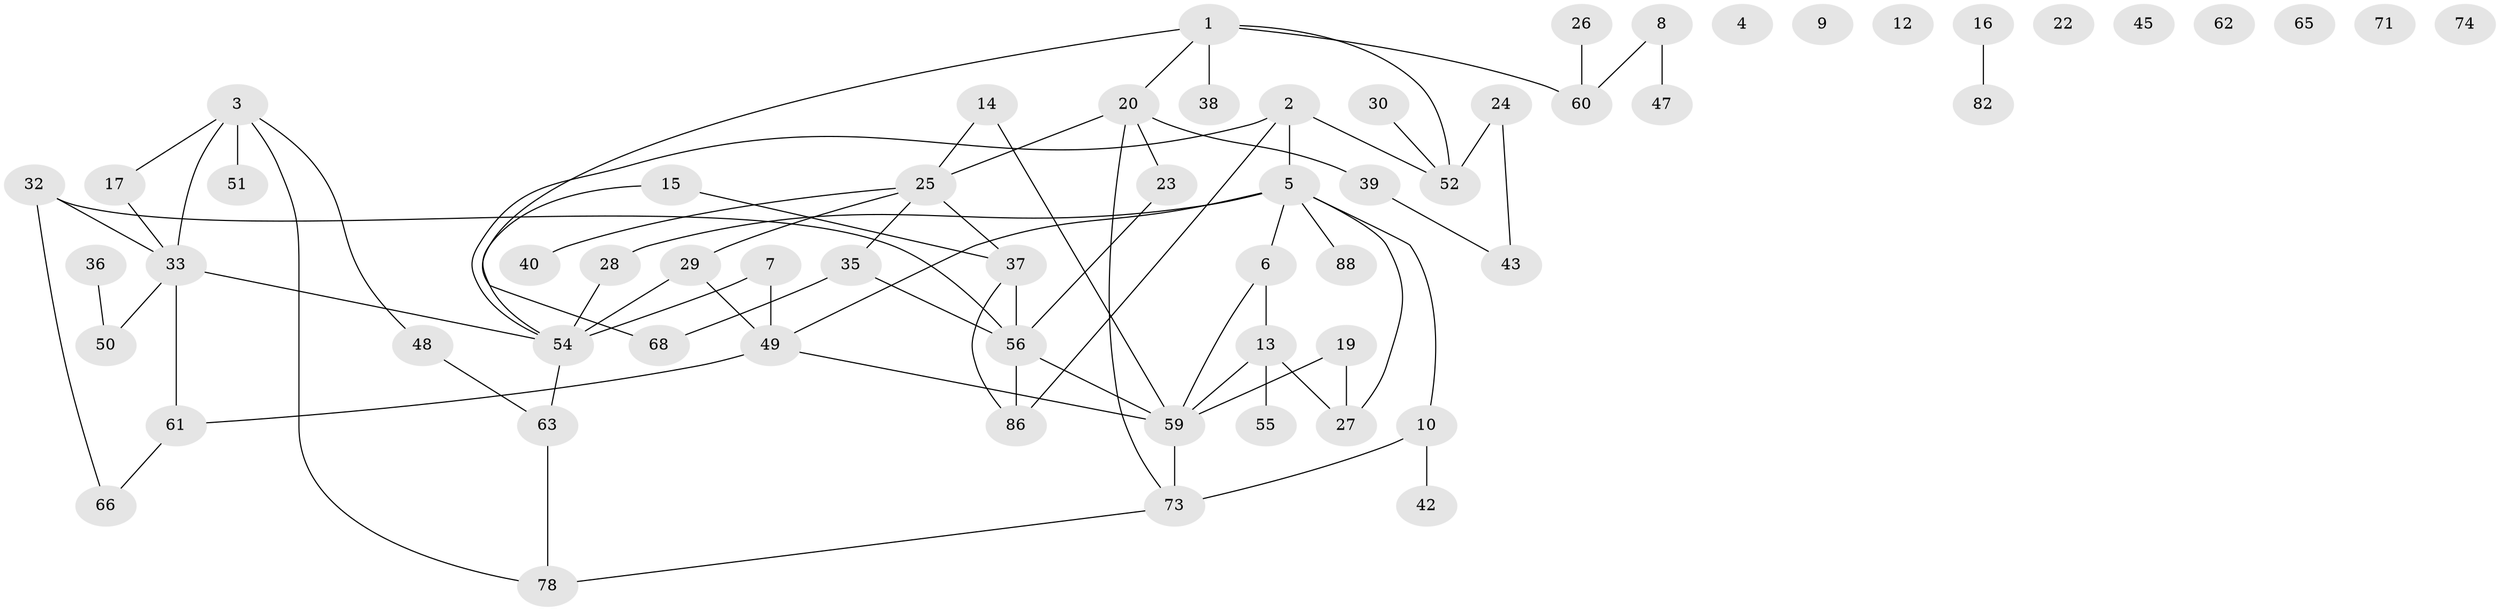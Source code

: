 // original degree distribution, {4: 0.15053763440860216, 3: 0.1935483870967742, 0: 0.0967741935483871, 5: 0.06451612903225806, 2: 0.25806451612903225, 1: 0.21505376344086022, 6: 0.021505376344086023}
// Generated by graph-tools (version 1.1) at 2025/41/03/06/25 10:41:24]
// undirected, 62 vertices, 77 edges
graph export_dot {
graph [start="1"]
  node [color=gray90,style=filled];
  1 [super="+67"];
  2 [super="+31"];
  3 [super="+18"];
  4;
  5 [super="+80"];
  6;
  7;
  8 [super="+46"];
  9;
  10 [super="+11"];
  12;
  13 [super="+21"];
  14;
  15;
  16 [super="+69"];
  17 [super="+77"];
  19;
  20 [super="+90"];
  22;
  23;
  24 [super="+85"];
  25 [super="+44"];
  26 [super="+34"];
  27 [super="+76"];
  28 [super="+91"];
  29;
  30;
  32 [super="+75"];
  33;
  35;
  36;
  37 [super="+58"];
  38;
  39 [super="+41"];
  40;
  42;
  43;
  45;
  47;
  48 [super="+92"];
  49 [super="+81"];
  50;
  51;
  52 [super="+53"];
  54 [super="+57"];
  55;
  56 [super="+72"];
  59 [super="+70"];
  60 [super="+64"];
  61 [super="+84"];
  62;
  63 [super="+93"];
  65;
  66;
  68;
  71;
  73 [super="+79"];
  74;
  78 [super="+89"];
  82 [super="+83"];
  86 [super="+87"];
  88;
  1 -- 20;
  1 -- 38;
  1 -- 52;
  1 -- 60;
  1 -- 68;
  2 -- 54;
  2 -- 52;
  2 -- 5;
  2 -- 86;
  3 -- 48;
  3 -- 17;
  3 -- 33;
  3 -- 51;
  3 -- 78;
  5 -- 6;
  5 -- 27;
  5 -- 28;
  5 -- 49;
  5 -- 88;
  5 -- 10;
  6 -- 59;
  6 -- 13;
  7 -- 54;
  7 -- 49;
  8 -- 47;
  8 -- 60;
  10 -- 42;
  10 -- 73 [weight=2];
  13 -- 55;
  13 -- 27;
  13 -- 59;
  14 -- 25;
  14 -- 59;
  15 -- 54;
  15 -- 37;
  16 -- 82;
  17 -- 33;
  19 -- 27;
  19 -- 59;
  20 -- 39;
  20 -- 73;
  20 -- 25;
  20 -- 23;
  23 -- 56;
  24 -- 43;
  24 -- 52;
  25 -- 40;
  25 -- 35;
  25 -- 29;
  25 -- 37;
  26 -- 60;
  28 -- 54;
  29 -- 49;
  29 -- 54 [weight=2];
  30 -- 52;
  32 -- 56;
  32 -- 33;
  32 -- 66;
  33 -- 50;
  33 -- 54;
  33 -- 61;
  35 -- 68;
  35 -- 56;
  36 -- 50;
  37 -- 86;
  37 -- 56;
  39 -- 43;
  48 -- 63;
  49 -- 61;
  49 -- 59;
  54 -- 63;
  56 -- 59;
  56 -- 86;
  59 -- 73;
  61 -- 66;
  63 -- 78;
  73 -- 78;
}
